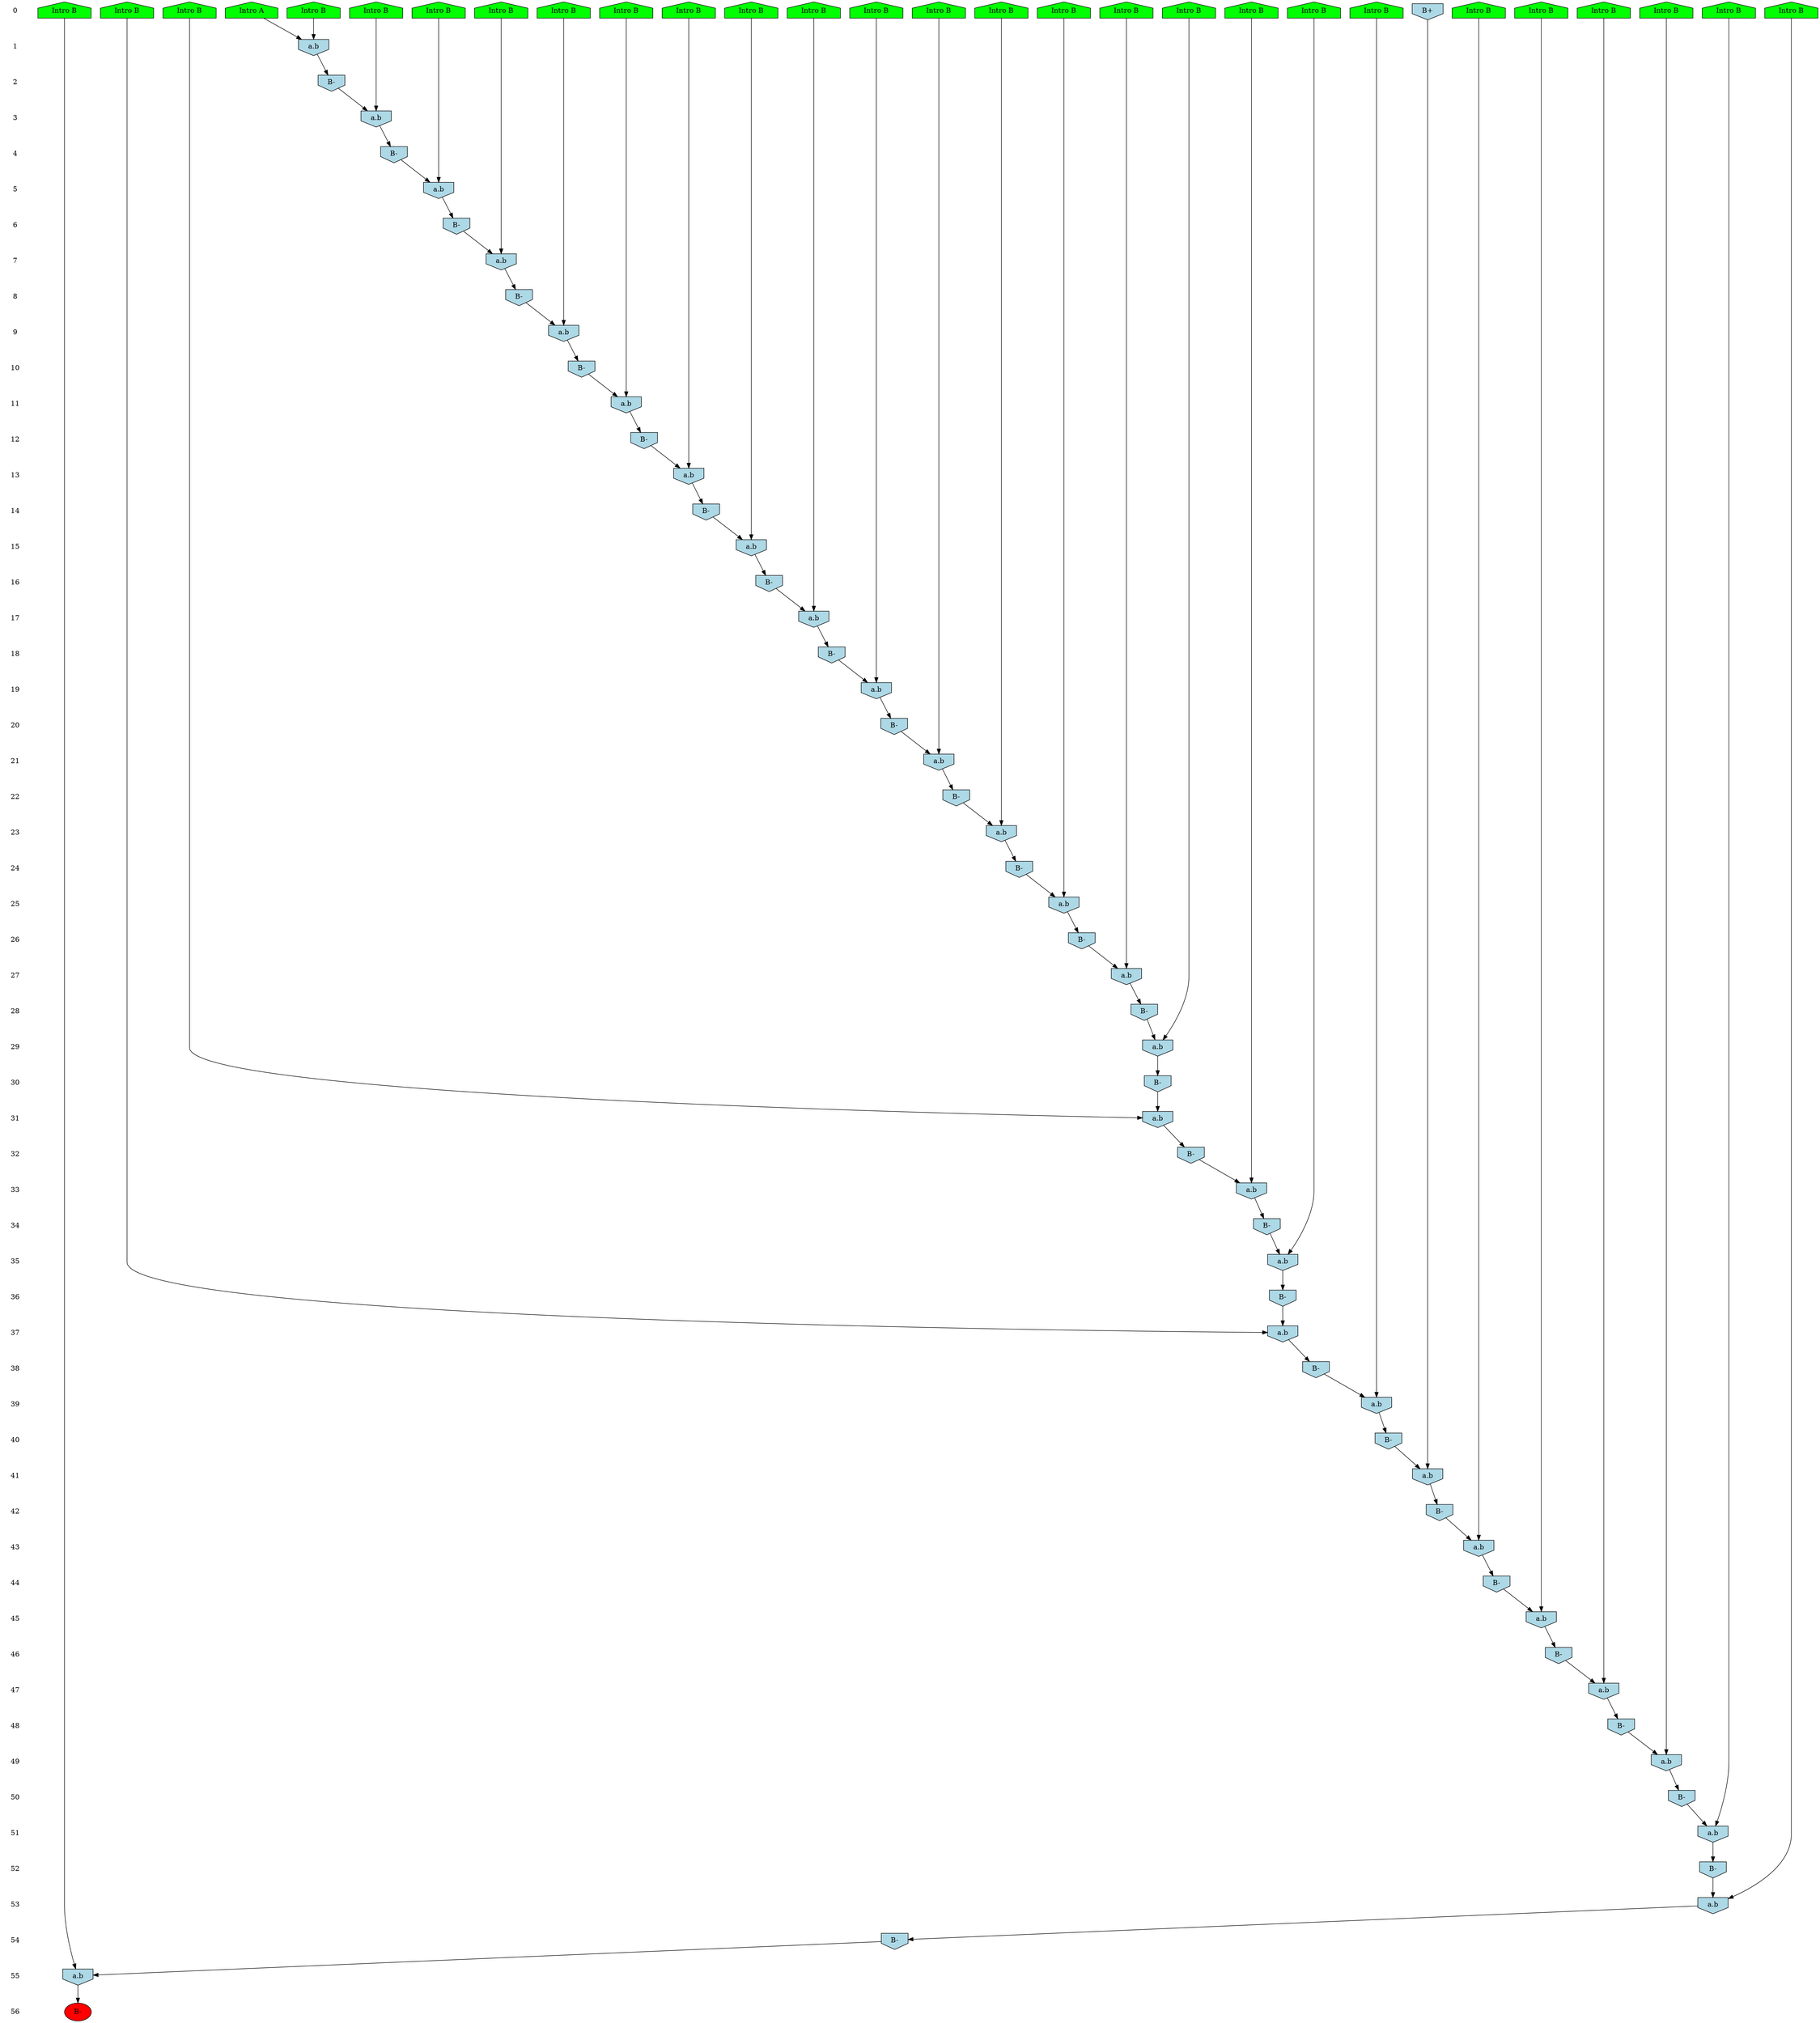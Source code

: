 /* Compression of 1 causal flows obtained in average at 2.651847E+01 t.u */
/* Compressed causal flows were: [28] */
digraph G{
 ranksep=.5 ; 
{ rank = same ; "0" [shape=plaintext] ; node_1 [label ="Intro B", shape=house, style=filled, fillcolor=green] ;
node_2 [label ="Intro B", shape=house, style=filled, fillcolor=green] ;
node_3 [label ="Intro B", shape=house, style=filled, fillcolor=green] ;
node_4 [label ="Intro B", shape=house, style=filled, fillcolor=green] ;
node_5 [label ="Intro B", shape=house, style=filled, fillcolor=green] ;
node_6 [label ="Intro B", shape=house, style=filled, fillcolor=green] ;
node_7 [label ="Intro B", shape=house, style=filled, fillcolor=green] ;
node_8 [label ="Intro B", shape=house, style=filled, fillcolor=green] ;
node_9 [label ="Intro B", shape=house, style=filled, fillcolor=green] ;
node_10 [label ="Intro B", shape=house, style=filled, fillcolor=green] ;
node_11 [label ="Intro B", shape=house, style=filled, fillcolor=green] ;
node_12 [label ="Intro B", shape=house, style=filled, fillcolor=green] ;
node_13 [label ="Intro B", shape=house, style=filled, fillcolor=green] ;
node_14 [label ="Intro B", shape=house, style=filled, fillcolor=green] ;
node_15 [label ="Intro B", shape=house, style=filled, fillcolor=green] ;
node_16 [label ="Intro B", shape=house, style=filled, fillcolor=green] ;
node_17 [label ="Intro B", shape=house, style=filled, fillcolor=green] ;
node_18 [label ="Intro B", shape=house, style=filled, fillcolor=green] ;
node_19 [label ="Intro B", shape=house, style=filled, fillcolor=green] ;
node_20 [label ="Intro B", shape=house, style=filled, fillcolor=green] ;
node_21 [label ="Intro B", shape=house, style=filled, fillcolor=green] ;
node_22 [label ="Intro B", shape=house, style=filled, fillcolor=green] ;
node_23 [label ="Intro B", shape=house, style=filled, fillcolor=green] ;
node_24 [label ="Intro B", shape=house, style=filled, fillcolor=green] ;
node_25 [label ="Intro B", shape=house, style=filled, fillcolor=green] ;
node_26 [label ="Intro B", shape=house, style=filled, fillcolor=green] ;
node_27 [label ="Intro B", shape=house, style=filled, fillcolor=green] ;
node_28 [label ="Intro A", shape=house, style=filled, fillcolor=green] ;
node_42 [label="B+", shape=invhouse, style=filled, fillcolor = lightblue] ;
}
{ rank = same ; "1" [shape=plaintext] ; node_29 [label="a.b", shape=invhouse, style=filled, fillcolor = lightblue] ;
}
{ rank = same ; "2" [shape=plaintext] ; node_30 [label="B-", shape=invhouse, style=filled, fillcolor = lightblue] ;
}
{ rank = same ; "3" [shape=plaintext] ; node_31 [label="a.b", shape=invhouse, style=filled, fillcolor = lightblue] ;
}
{ rank = same ; "4" [shape=plaintext] ; node_32 [label="B-", shape=invhouse, style=filled, fillcolor = lightblue] ;
}
{ rank = same ; "5" [shape=plaintext] ; node_33 [label="a.b", shape=invhouse, style=filled, fillcolor = lightblue] ;
}
{ rank = same ; "6" [shape=plaintext] ; node_34 [label="B-", shape=invhouse, style=filled, fillcolor = lightblue] ;
}
{ rank = same ; "7" [shape=plaintext] ; node_35 [label="a.b", shape=invhouse, style=filled, fillcolor = lightblue] ;
}
{ rank = same ; "8" [shape=plaintext] ; node_36 [label="B-", shape=invhouse, style=filled, fillcolor = lightblue] ;
}
{ rank = same ; "9" [shape=plaintext] ; node_37 [label="a.b", shape=invhouse, style=filled, fillcolor = lightblue] ;
}
{ rank = same ; "10" [shape=plaintext] ; node_38 [label="B-", shape=invhouse, style=filled, fillcolor = lightblue] ;
}
{ rank = same ; "11" [shape=plaintext] ; node_39 [label="a.b", shape=invhouse, style=filled, fillcolor = lightblue] ;
}
{ rank = same ; "12" [shape=plaintext] ; node_40 [label="B-", shape=invhouse, style=filled, fillcolor = lightblue] ;
}
{ rank = same ; "13" [shape=plaintext] ; node_41 [label="a.b", shape=invhouse, style=filled, fillcolor = lightblue] ;
}
{ rank = same ; "14" [shape=plaintext] ; node_43 [label="B-", shape=invhouse, style=filled, fillcolor = lightblue] ;
}
{ rank = same ; "15" [shape=plaintext] ; node_44 [label="a.b", shape=invhouse, style=filled, fillcolor = lightblue] ;
}
{ rank = same ; "16" [shape=plaintext] ; node_45 [label="B-", shape=invhouse, style=filled, fillcolor = lightblue] ;
}
{ rank = same ; "17" [shape=plaintext] ; node_46 [label="a.b", shape=invhouse, style=filled, fillcolor = lightblue] ;
}
{ rank = same ; "18" [shape=plaintext] ; node_47 [label="B-", shape=invhouse, style=filled, fillcolor = lightblue] ;
}
{ rank = same ; "19" [shape=plaintext] ; node_48 [label="a.b", shape=invhouse, style=filled, fillcolor = lightblue] ;
}
{ rank = same ; "20" [shape=plaintext] ; node_49 [label="B-", shape=invhouse, style=filled, fillcolor = lightblue] ;
}
{ rank = same ; "21" [shape=plaintext] ; node_50 [label="a.b", shape=invhouse, style=filled, fillcolor = lightblue] ;
}
{ rank = same ; "22" [shape=plaintext] ; node_51 [label="B-", shape=invhouse, style=filled, fillcolor = lightblue] ;
}
{ rank = same ; "23" [shape=plaintext] ; node_52 [label="a.b", shape=invhouse, style=filled, fillcolor = lightblue] ;
}
{ rank = same ; "24" [shape=plaintext] ; node_53 [label="B-", shape=invhouse, style=filled, fillcolor = lightblue] ;
}
{ rank = same ; "25" [shape=plaintext] ; node_54 [label="a.b", shape=invhouse, style=filled, fillcolor = lightblue] ;
}
{ rank = same ; "26" [shape=plaintext] ; node_55 [label="B-", shape=invhouse, style=filled, fillcolor = lightblue] ;
}
{ rank = same ; "27" [shape=plaintext] ; node_56 [label="a.b", shape=invhouse, style=filled, fillcolor = lightblue] ;
}
{ rank = same ; "28" [shape=plaintext] ; node_57 [label="B-", shape=invhouse, style=filled, fillcolor = lightblue] ;
}
{ rank = same ; "29" [shape=plaintext] ; node_58 [label="a.b", shape=invhouse, style=filled, fillcolor = lightblue] ;
}
{ rank = same ; "30" [shape=plaintext] ; node_59 [label="B-", shape=invhouse, style=filled, fillcolor = lightblue] ;
}
{ rank = same ; "31" [shape=plaintext] ; node_60 [label="a.b", shape=invhouse, style=filled, fillcolor = lightblue] ;
}
{ rank = same ; "32" [shape=plaintext] ; node_61 [label="B-", shape=invhouse, style=filled, fillcolor = lightblue] ;
}
{ rank = same ; "33" [shape=plaintext] ; node_62 [label="a.b", shape=invhouse, style=filled, fillcolor = lightblue] ;
}
{ rank = same ; "34" [shape=plaintext] ; node_63 [label="B-", shape=invhouse, style=filled, fillcolor = lightblue] ;
}
{ rank = same ; "35" [shape=plaintext] ; node_64 [label="a.b", shape=invhouse, style=filled, fillcolor = lightblue] ;
}
{ rank = same ; "36" [shape=plaintext] ; node_65 [label="B-", shape=invhouse, style=filled, fillcolor = lightblue] ;
}
{ rank = same ; "37" [shape=plaintext] ; node_66 [label="a.b", shape=invhouse, style=filled, fillcolor = lightblue] ;
}
{ rank = same ; "38" [shape=plaintext] ; node_67 [label="B-", shape=invhouse, style=filled, fillcolor = lightblue] ;
}
{ rank = same ; "39" [shape=plaintext] ; node_68 [label="a.b", shape=invhouse, style=filled, fillcolor = lightblue] ;
}
{ rank = same ; "40" [shape=plaintext] ; node_69 [label="B-", shape=invhouse, style=filled, fillcolor = lightblue] ;
}
{ rank = same ; "41" [shape=plaintext] ; node_70 [label="a.b", shape=invhouse, style=filled, fillcolor = lightblue] ;
}
{ rank = same ; "42" [shape=plaintext] ; node_71 [label="B-", shape=invhouse, style=filled, fillcolor = lightblue] ;
}
{ rank = same ; "43" [shape=plaintext] ; node_72 [label="a.b", shape=invhouse, style=filled, fillcolor = lightblue] ;
}
{ rank = same ; "44" [shape=plaintext] ; node_73 [label="B-", shape=invhouse, style=filled, fillcolor = lightblue] ;
}
{ rank = same ; "45" [shape=plaintext] ; node_74 [label="a.b", shape=invhouse, style=filled, fillcolor = lightblue] ;
}
{ rank = same ; "46" [shape=plaintext] ; node_75 [label="B-", shape=invhouse, style=filled, fillcolor = lightblue] ;
}
{ rank = same ; "47" [shape=plaintext] ; node_76 [label="a.b", shape=invhouse, style=filled, fillcolor = lightblue] ;
}
{ rank = same ; "48" [shape=plaintext] ; node_77 [label="B-", shape=invhouse, style=filled, fillcolor = lightblue] ;
}
{ rank = same ; "49" [shape=plaintext] ; node_78 [label="a.b", shape=invhouse, style=filled, fillcolor = lightblue] ;
}
{ rank = same ; "50" [shape=plaintext] ; node_79 [label="B-", shape=invhouse, style=filled, fillcolor = lightblue] ;
}
{ rank = same ; "51" [shape=plaintext] ; node_80 [label="a.b", shape=invhouse, style=filled, fillcolor = lightblue] ;
}
{ rank = same ; "52" [shape=plaintext] ; node_81 [label="B-", shape=invhouse, style=filled, fillcolor = lightblue] ;
}
{ rank = same ; "53" [shape=plaintext] ; node_82 [label="a.b", shape=invhouse, style=filled, fillcolor = lightblue] ;
}
{ rank = same ; "54" [shape=plaintext] ; node_83 [label="B-", shape=invhouse, style=filled, fillcolor = lightblue] ;
}
{ rank = same ; "55" [shape=plaintext] ; node_84 [label="a.b", shape=invhouse, style=filled, fillcolor = lightblue] ;
}
{ rank = same ; "56" [shape=plaintext] ; node_85 [label ="B-", style=filled, fillcolor=red] ;
}
"0" -> "1" [style="invis"]; 
"1" -> "2" [style="invis"]; 
"2" -> "3" [style="invis"]; 
"3" -> "4" [style="invis"]; 
"4" -> "5" [style="invis"]; 
"5" -> "6" [style="invis"]; 
"6" -> "7" [style="invis"]; 
"7" -> "8" [style="invis"]; 
"8" -> "9" [style="invis"]; 
"9" -> "10" [style="invis"]; 
"10" -> "11" [style="invis"]; 
"11" -> "12" [style="invis"]; 
"12" -> "13" [style="invis"]; 
"13" -> "14" [style="invis"]; 
"14" -> "15" [style="invis"]; 
"15" -> "16" [style="invis"]; 
"16" -> "17" [style="invis"]; 
"17" -> "18" [style="invis"]; 
"18" -> "19" [style="invis"]; 
"19" -> "20" [style="invis"]; 
"20" -> "21" [style="invis"]; 
"21" -> "22" [style="invis"]; 
"22" -> "23" [style="invis"]; 
"23" -> "24" [style="invis"]; 
"24" -> "25" [style="invis"]; 
"25" -> "26" [style="invis"]; 
"26" -> "27" [style="invis"]; 
"27" -> "28" [style="invis"]; 
"28" -> "29" [style="invis"]; 
"29" -> "30" [style="invis"]; 
"30" -> "31" [style="invis"]; 
"31" -> "32" [style="invis"]; 
"32" -> "33" [style="invis"]; 
"33" -> "34" [style="invis"]; 
"34" -> "35" [style="invis"]; 
"35" -> "36" [style="invis"]; 
"36" -> "37" [style="invis"]; 
"37" -> "38" [style="invis"]; 
"38" -> "39" [style="invis"]; 
"39" -> "40" [style="invis"]; 
"40" -> "41" [style="invis"]; 
"41" -> "42" [style="invis"]; 
"42" -> "43" [style="invis"]; 
"43" -> "44" [style="invis"]; 
"44" -> "45" [style="invis"]; 
"45" -> "46" [style="invis"]; 
"46" -> "47" [style="invis"]; 
"47" -> "48" [style="invis"]; 
"48" -> "49" [style="invis"]; 
"49" -> "50" [style="invis"]; 
"50" -> "51" [style="invis"]; 
"51" -> "52" [style="invis"]; 
"52" -> "53" [style="invis"]; 
"53" -> "54" [style="invis"]; 
"54" -> "55" [style="invis"]; 
"55" -> "56" [style="invis"]; 
node_2 -> node_29
node_28 -> node_29
node_29 -> node_30
node_10 -> node_31
node_30 -> node_31
node_31 -> node_32
node_8 -> node_33
node_32 -> node_33
node_33 -> node_34
node_25 -> node_35
node_34 -> node_35
node_35 -> node_36
node_4 -> node_37
node_36 -> node_37
node_37 -> node_38
node_20 -> node_39
node_38 -> node_39
node_39 -> node_40
node_21 -> node_41
node_40 -> node_41
node_41 -> node_43
node_23 -> node_44
node_43 -> node_44
node_44 -> node_45
node_12 -> node_46
node_45 -> node_46
node_46 -> node_47
node_3 -> node_48
node_47 -> node_48
node_48 -> node_49
node_26 -> node_50
node_49 -> node_50
node_50 -> node_51
node_9 -> node_52
node_51 -> node_52
node_52 -> node_53
node_24 -> node_54
node_53 -> node_54
node_54 -> node_55
node_16 -> node_56
node_55 -> node_56
node_56 -> node_57
node_13 -> node_58
node_57 -> node_58
node_58 -> node_59
node_1 -> node_60
node_59 -> node_60
node_60 -> node_61
node_17 -> node_62
node_61 -> node_62
node_62 -> node_63
node_7 -> node_64
node_63 -> node_64
node_64 -> node_65
node_6 -> node_66
node_65 -> node_66
node_66 -> node_67
node_11 -> node_68
node_67 -> node_68
node_68 -> node_69
node_42 -> node_70
node_69 -> node_70
node_70 -> node_71
node_22 -> node_72
node_71 -> node_72
node_72 -> node_73
node_19 -> node_74
node_73 -> node_74
node_74 -> node_75
node_15 -> node_76
node_75 -> node_76
node_76 -> node_77
node_18 -> node_78
node_77 -> node_78
node_78 -> node_79
node_27 -> node_80
node_79 -> node_80
node_80 -> node_81
node_5 -> node_82
node_81 -> node_82
node_82 -> node_83
node_14 -> node_84
node_83 -> node_84
node_84 -> node_85
}
/*
 Dot generation time: 0.000658
*/